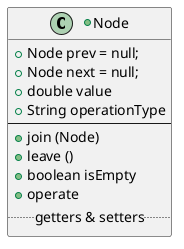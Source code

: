@startuml

+class Node{
        +{field} Node prev = null;
        +{field} Node next = null;
        +{field} double value
        +{field} String operationType
    --
        +{method} join (Node)
        +{method} leave ()
        +{method} boolean isEmpty
        +{method} operate
    ..getters & setters..
}

@enduml